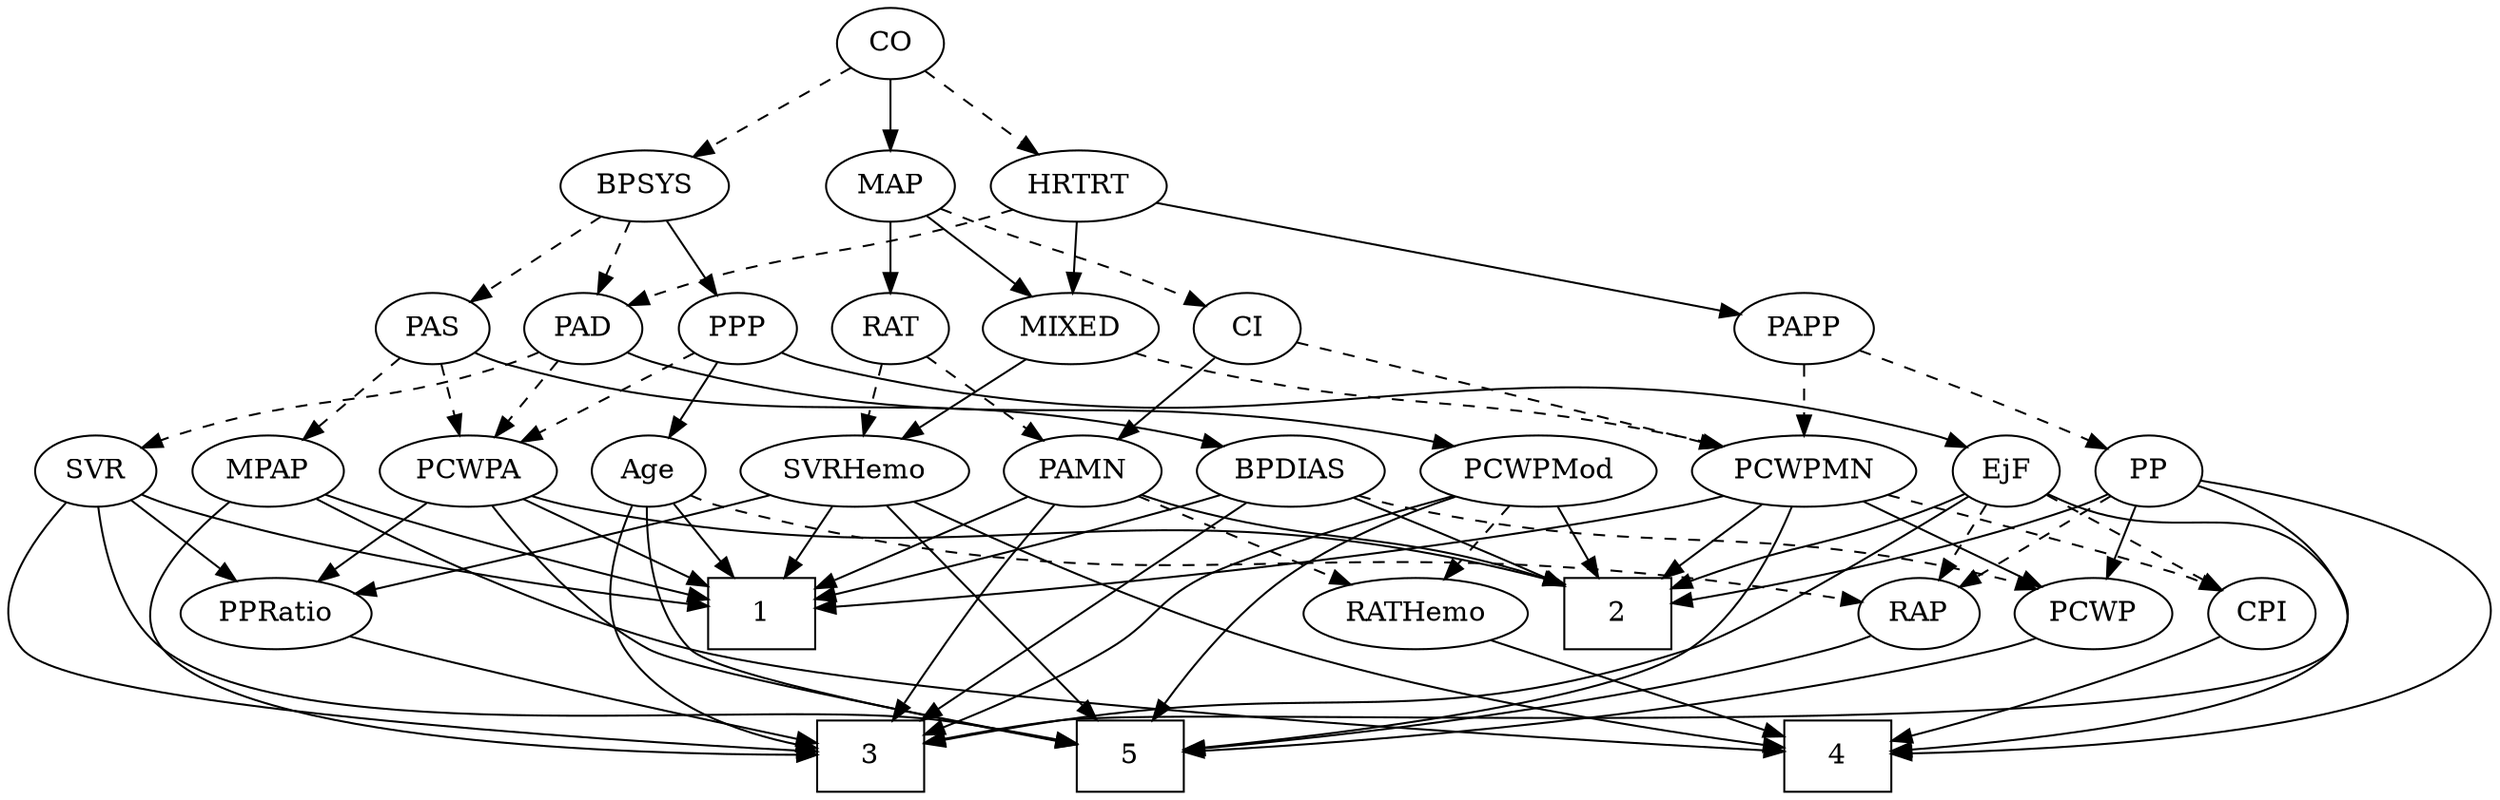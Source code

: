 strict digraph {
	graph [bb="0,0,1108.3,396"];
	node [label="\N"];
	1	[height=0.5,
		pos="229.95,90",
		shape=box,
		width=0.75];
	2	[height=0.5,
		pos="757.95,90",
		shape=box,
		width=0.75];
	3	[height=0.5,
		pos="284.95,18",
		shape=box,
		width=0.75];
	4	[height=0.5,
		pos="663.95,18",
		shape=box,
		width=0.75];
	5	[height=0.5,
		pos="464.95,18",
		shape=box,
		width=0.75];
	Age	[height=0.5,
		pos="100.95,162",
		width=0.75];
	Age -> 1	[pos="e,202.87,105.69 121.39,149.91 140.83,139.36 170.5,123.26 193.92,110.55",
		style=solid];
	Age -> 3	[pos="e,257.87,20.894 83.359,148.24 60.791,130.32 26.823,97.098 46.948,72 71.679,41.156 187.02,27.106 247.59,21.764",
		style=solid];
	Age -> 5	[pos="e,437.85,22.289 85.136,147.01 65.816,128.25 38.018,94.693 57.948,72 61.006,68.518 328.12,35.664 427.9,23.501",
		style=solid];
	RAP	[height=0.5,
		pos="530.95,90",
		width=0.77632];
	Age -> RAP	[pos="e,503.11,91.823 121.46,149.99 126.42,147.7 131.78,145.53 136.95,144 263.8,106.5 421.55,95.442 492.84,92.254",
		style=dashed];
	EjF	[height=0.5,
		pos="673.95,162",
		width=0.75];
	EjF -> 2	[pos="e,737.33,108.18 690.14,147.5 701.28,138.23 716.36,125.66 729.47,114.73",
		style=solid];
	EjF -> 3	[pos="e,312.19,30.885 652.92,150.23 648.08,147.98 642.89,145.77 637.95,144 575.82,121.81 556.49,128.99 493.95,108 476.8,102.24 376.87,\
59.02 321.63,34.993",
		style=solid];
	EjF -> 4	[pos="e,672.25,36.212 678.75,144.17 683.2,126.2 688.5,96.933 683.95,72 682.34,63.196 679.35,53.954 676.16,45.698",
		style=solid];
	EjF -> RAP	[pos="e,552.6,101.6 652.85,150.67 628.8,138.9 589.28,119.56 561.78,106.09",
		style=dashed];
	CPI	[height=0.5,
		pos="993.95,90",
		width=0.75];
	EjF -> CPI	[pos="e,973.42,101.97 694.47,150.03 699.43,147.74 704.79,145.56 709.95,144 816.59,111.87 851.31,140.13 957.95,108 959.88,107.42 961.85,\
106.74 963.81,106.01",
		style=dashed];
	RAP -> 5	[pos="e,481.01,36.04 516.95,74.155 508.57,65.264 497.7,53.742 488.07,43.529",
		style=solid];
	MIXED	[height=0.5,
		pos="542.95,234",
		width=1.1193];
	PCWPMN	[height=0.5,
		pos="890.95,162",
		width=1.3902];
	MIXED -> PCWPMN	[pos="e,854.31,174.36 572.74,221.68 579.02,219.57 585.65,217.55 591.95,216 696.68,190.21 726.56,202.98 831.95,180 836.05,179.11 840.28,\
178.08 844.51,177",
		style=dashed];
	SVRHemo	[height=0.5,
		pos="385.95,162",
		width=1.3902];
	MIXED -> SVRHemo	[pos="e,416.05,176.42 515.24,220.65 490.36,209.55 453.54,193.14 425.55,180.66",
		style=solid];
	MPAP	[height=0.5,
		pos="180.95,162",
		width=0.97491];
	MPAP -> 1	[pos="e,217.96,108.12 192.31,144.76 198.2,136.35 205.52,125.89 212.14,116.44",
		style=solid];
	MPAP -> 3	[pos="e,257.87,21.21 154.14,150.32 118.82,136.12 60.783,112.31 57.948,108 49.153,94.634 48.003,84.534 57.948,72 81.213,42.677 189.38,28.057 \
247.61,22.203",
		style=solid];
	MPAP -> 4	[pos="e,636.85,24.58 207.87,150.38 213.49,148.22 219.4,146 224.95,144 319.75,109.83 343.04,99.63 439.95,72 505.19,53.398 582.42,36.159 \
627.04,26.656",
		style=solid];
	BPSYS	[height=0.5,
		pos="339.95,306",
		width=1.0471];
	PAD	[height=0.5,
		pos="382.95,234",
		width=0.79437];
	BPSYS -> PAD	[pos="e,373.13,250.99 350.14,288.41 355.41,279.83 361.94,269.19 367.79,259.67",
		style=dashed];
	PAS	[height=0.5,
		pos="308.95,234",
		width=0.75];
	BPSYS -> PAS	[pos="e,316.38,251.79 332.44,288.05 328.86,279.97 324.5,270.12 320.51,261.11",
		style=dashed];
	PPP	[height=0.5,
		pos="236.95,234",
		width=0.75];
	BPSYS -> PPP	[pos="e,255.34,247.5 319.1,290.83 303.19,280.02 281.12,265.02 263.87,253.3",
		style=solid];
	SVR	[height=0.5,
		pos="27.948,162",
		width=0.77632];
	PAD -> SVR	[pos="e,49.049,174.02 361.25,221.99 356.02,219.7 350.37,217.53 344.95,216 224.17,182.02 185.55,214.59 64.948,180 62.794,179.38 60.607,\
178.66 58.428,177.86",
		style=dashed];
	PCWPMod	[height=0.5,
		pos="770.95,162",
		width=1.4443];
	PAD -> PCWPMod	[pos="e,733.09,174.49 404.64,221.97 409.87,219.69 415.52,217.52 420.95,216 545.62,181.19 583.04,205.44 709.95,180 714.31,179.13 718.82,\
178.1 723.31,177",
		style=solid];
	PCWPA	[height=0.5,
		pos="275.95,162",
		width=1.1555];
	PAD -> PCWPA	[pos="e,297.86,177.34 363.82,220.49 347.84,210.03 324.75,194.93 306.26,182.83",
		style=dashed];
	CO	[height=0.5,
		pos="456.95,378",
		width=0.75];
	CO -> BPSYS	[pos="e,362.81,320.68 437.36,365.28 419.38,354.52 392.41,338.39 371.4,325.82",
		style=dashed];
	MAP	[height=0.5,
		pos="456.95,306",
		width=0.84854];
	CO -> MAP	[pos="e,456.95,324.1 456.95,359.7 456.95,351.98 456.95,342.71 456.95,334.11",
		style=solid];
	HRTRT	[height=0.5,
		pos="544.95,306",
		width=1.1013];
	CO -> HRTRT	[pos="e,526.2,321.91 473.91,363.5 486.44,353.54 503.74,339.78 518.13,328.34",
		style=dashed];
	PAS -> MPAP	[pos="e,204.17,175.7 288.67,221.91 268.38,210.81 236.86,193.58 213.15,180.61",
		style=dashed];
	PAS -> PCWPA	[pos="e,283.94,179.96 301.13,216.41 297.28,208.25 292.55,198.22 288.24,189.07",
		style=dashed];
	BPDIAS	[height=0.5,
		pos="586.95,162",
		width=1.1735];
	PAS -> BPDIAS	[pos="e,555.24,174.08 329.52,222.19 334.48,219.9 339.82,217.67 344.95,216 426.69,189.44 451.71,201.4 534.95,180 538.36,179.12 541.88,178.14 \
545.4,177.11",
		style=solid];
	PAMN	[height=0.5,
		pos="489.95,162",
		width=1.011];
	PAMN -> 1	[pos="e,257.03,103.07 462.57,149.88 456.81,147.76 450.72,145.68 444.95,144 369.11,121.98 346.43,131.23 270.95,108 269.52,107.56 268.07,\
107.09 266.62,106.6",
		style=solid];
	PAMN -> 2	[pos="e,730.56,97.344 517.5,150.21 523.53,148.02 529.92,145.83 535.95,144 553.52,138.68 662.04,113.27 720.59,99.661",
		style=solid];
	PAMN -> 3	[pos="e,292.83,36.114 461.88,150.35 456.27,148.24 450.43,146.04 444.95,144 401.47,127.8 383.68,136.35 346.95,108 325.29,91.293 308.26,\
64.897 297.56,45.183",
		style=solid];
	RATHemo	[height=0.5,
		pos="625.95,90",
		width=1.3721];
	PAMN -> RATHemo	[pos="e,598.57,105.09 514.26,148.49 535.17,137.72 565.64,122.04 589.47,109.78",
		style=dashed];
	RATHemo -> 4	[pos="e,654.57,36.275 635.15,72.055 639.52,64.007 644.84,54.205 649.71,45.226",
		style=solid];
	CPI -> 4	[pos="e,691.28,21.506 973.38,78.156 968.43,75.864 963.08,73.643 957.95,72 868.39,43.334 758.21,28.687 701.55,22.581",
		style=solid];
	RAT	[height=0.5,
		pos="456.95,234",
		width=0.75827];
	RAT -> PAMN	[pos="e,481.95,179.96 464.77,216.41 468.62,208.25 473.34,198.22 477.66,189.07",
		style=dashed];
	RAT -> SVRHemo	[pos="e,402.38,179.2 442.24,218.5 432.8,209.19 420.33,196.9 409.53,186.25",
		style=dashed];
	SVR -> 1	[pos="e,202.74,98.651 49.674,150.49 54.645,148.24 59.94,145.95 64.948,144 108.15,127.21 159.11,111.43 192.85,101.53",
		style=solid];
	SVR -> 3	[pos="e,257.89,20.86 24.291,143.92 21.122,124.07 19.435,91.549 36.948,72 64.58,41.155 185.52,27.023 247.71,21.697",
		style=solid];
	SVR -> 5	[pos="e,437.85,22.235 26.459,143.75 25.747,123.42 28.031,90.115 47.948,72 51.467,68.799 326.17,35.619 427.74,23.446",
		style=solid];
	PPRatio	[height=0.5,
		pos="106.95,90",
		width=1.1013];
	SVR -> PPRatio	[pos="e,89.614,106.36 43.934,146.83 54.808,137.2 69.419,124.25 81.834,113.25",
		style=solid];
	PCWPMod -> 2	[pos="e,761.12,108.1 767.73,143.7 766.3,135.98 764.58,126.71 762.98,118.11",
		style=solid];
	PCWPMod -> 3	[pos="e,312,22.351 783.16,144.42 796.05,124.75 812.17,92.103 793.95,72 766.58,41.803 469.46,40.389 428.95,36 392.62,32.064 351.18,27.125 \
322.12,23.587",
		style=solid];
	PCWPMod -> 5	[pos="e,492.09,21.998 792.53,145.57 815.89,127.02 847.24,95.48 826.95,72 816.35,59.736 592.41,33.323 502.16,23.13",
		style=solid];
	PCWPMod -> RATHemo	[pos="e,654.4,104.73 741.95,147 719.48,136.15 688.16,121.03 663.73,109.24",
		style=dashed];
	PCWPA -> 1	[pos="e,241.41,108.45 265.05,144.41 259.65,136.2 253.01,126.1 246.97,116.9",
		style=solid];
	PCWPA -> 2	[pos="e,730.7,98.12 306.39,149.63 313.08,147.48 320.19,145.45 326.95,144 482.88,110.58 526.59,133.9 683.95,108 696.02,106.01 709.06,103.23 \
720.79,100.49",
		style=solid];
	PCWPA -> 5	[pos="e,437.87,22.336 244.81,149.77 226.44,141.33 204.73,127.8 193.95,108 186.3,93.947 183.78,84.352 193.95,72 208.73,54.047 356.8,32.86 \
427.6,23.656",
		style=solid];
	PCWPA -> PPRatio	[pos="e,135.34,102.76 246.9,148.97 218.71,137.29 175.78,119.51 144.91,106.72",
		style=solid];
	PCWPMN -> 1	[pos="e,256.96,92.683 855.02,149.46 847.46,147.37 839.49,145.41 831.95,144 722.53,123.62 381.02,100.62 267.24,93.338",
		style=solid];
	PCWPMN -> 2	[pos="e,785.15,105.32 863.71,146.67 843.63,136.1 816.1,121.61 794.17,110.06",
		style=solid];
	PCWPMN -> 5	[pos="e,492.05,21.949 927.45,149.46 966.54,136.73 1023.8,116.88 1029.9,108 1039,94.824 1040.7,83.807 1029.9,72 999.68,38.905 672.58,40.326 \
627.95,36 584.76,31.814 535.19,26.583 502.16,23.037",
		style=solid];
	PCWPMN -> CPI	[pos="e,975.76,103.36 913.3,145.81 929.22,134.99 950.68,120.4 967.46,109",
		style=dashed];
	PCWP	[height=0.5,
		pos="913.95,90",
		width=0.97491];
	PCWPMN -> PCWP	[pos="e,908.43,107.79 896.52,144.05 899.14,136.06 902.34,126.33 905.27,117.4",
		style=solid];
	SVRHemo -> 1	[pos="e,257.06,103.17 355.87,147.5 330.29,136.02 293.48,119.51 266.26,107.29",
		style=solid];
	SVRHemo -> 4	[pos="e,636.76,24.078 401.67,144.62 421.49,124.83 457.4,91.763 493.95,72 536.77,48.845 591.22,34.124 626.81,26.221",
		style=solid];
	SVRHemo -> 5	[pos="e,455.34,36.268 395.32,144.15 408.91,119.73 434.2,74.265 450.27,45.375",
		style=solid];
	SVRHemo -> PPRatio	[pos="e,141.74,98.882 348.56,149.96 341.4,147.92 333.96,145.85 326.95,144 266.52,128.02 196.22,111.43 151.67,101.16",
		style=solid];
	BPDIAS -> 1	[pos="e,257.42,95.254 555.54,149.93 548.79,147.78 541.68,145.68 534.95,144 484.72,131.5 337.42,107.8 267.55,96.839",
		style=solid];
	BPDIAS -> 2	[pos="e,730.91,102.07 616.34,148.97 645.51,137.03 690.26,118.71 721.63,105.87",
		style=solid];
	BPDIAS -> 3	[pos="e,307.31,36.059 554.5,150.37 548.03,148.25 541.27,146.05 534.95,144 485.21,127.88 470.21,130.36 422.95,108 383.88,89.518 342.69,\
61.716 315.59,42.113",
		style=solid];
	BPDIAS -> PCWP	[pos="e,880.49,95.961 618.31,149.82 624.76,147.73 631.54,145.68 637.95,144 719.1,122.78 815.73,106.16 870.45,97.529",
		style=dashed];
	MAP -> MIXED	[pos="e,524.38,250.11 474.35,290.83 486.38,281.04 502.62,267.83 516.27,256.71",
		style=solid];
	MAP -> RAT	[pos="e,456.95,252.1 456.95,287.7 456.95,279.98 456.95,270.71 456.95,262.11",
		style=solid];
	CI	[height=0.5,
		pos="627.95,234",
		width=0.75];
	MAP -> CI	[pos="e,606.76,245.36 480.79,294.37 485.78,292.22 491.02,290 495.95,288 538.18,270.89 549.98,269.74 591.95,252 593.76,251.23 595.62,250.43 \
597.49,249.6",
		style=dashed];
	PP	[height=0.5,
		pos="985.95,162",
		width=0.75];
	PP -> 2	[pos="e,785.12,96.944 964.89,150.32 960.05,148.07 954.87,145.83 949.95,144 897.27,124.46 834.12,108.37 795.01,99.227",
		style=solid];
	PP -> 3	[pos="e,311.97,22.662 1001.9,147.15 1021.8,128.25 1050.9,94.208 1029.9,72 984.08,23.303 495.58,41.924 428.95,36 392.55,32.764 351.12,27.731 \
322.08,23.98",
		style=solid];
	PP -> 4	[pos="e,691.25,20.246 1012.3,157.15 1039.8,151.57 1081.5,138.36 1100.9,108 1109.6,94.525 1111.6,83.975 1100.9,72 1074.6,42.236 802.22,\
25.836 701.3,20.744",
		style=solid];
	PP -> RAP	[pos="e,552.01,102.15 965.48,149.84 960.52,147.56 955.15,145.43 949.95,144 785.49,98.914 732.64,152.22 567.95,108 565.78,107.42 563.59,\
106.72 561.4,105.95",
		style=dashed];
	PP -> PCWP	[pos="e,929.75,106.36 971.38,146.83 961.56,137.29 948.4,124.5 937.16,113.57",
		style=solid];
	PPP -> Age	[pos="e,121.8,173.73 216.29,222.37 193.53,210.65 156.7,191.7 130.8,178.37",
		style=solid];
	PPP -> EjF	[pos="e,653.47,174.14 257.42,221.86 262.38,219.58 267.75,217.44 272.95,216 430.06,172.56 480.83,223.44 637.95,180 639.9,179.46 641.87,\
178.82 643.84,178.12",
		style=solid];
	PPP -> PCWPA	[pos="e,266.68,179.63 245.99,216.76 250.65,208.4 256.44,198.02 261.68,188.61",
		style=dashed];
	PPRatio -> 3	[pos="e,257.72,29.708 135.94,77.597 166.61,65.538 215.06,46.484 248.34,33.397",
		style=solid];
	PCWP -> 5	[pos="e,492.12,21.875 886.77,78.476 879.74,76.06 872.13,73.704 864.95,72 796.24,55.708 587.7,32.209 502.16,22.957",
		style=solid];
	CI -> PAMN	[pos="e,514.37,175.39 606.99,222.37 584.83,211.13 549.54,193.23 523.5,180.02",
		style=solid];
	CI -> PCWPMN	[pos="e,853.22,174.03 652.81,226.76 691.29,217.07 767.54,197.64 831.95,180 835.71,178.97 839.61,177.88 843.53,176.78",
		style=dashed];
	PAPP	[height=0.5,
		pos="890.95,234",
		width=0.88464];
	PAPP -> PCWPMN	[pos="e,890.95,180.1 890.95,215.7 890.95,207.98 890.95,198.71 890.95,190.11",
		style=dashed];
	PAPP -> PP	[pos="e,968.5,175.86 909.72,219.17 924.13,208.55 944.21,193.76 960.14,182.02",
		style=dashed];
	HRTRT -> MIXED	[pos="e,543.44,252.1 544.45,287.7 544.23,279.98 543.97,270.71 543.72,262.11",
		style=solid];
	HRTRT -> PAD	[pos="e,405.42,245.13 516.82,293.14 491.65,282.48 453.77,266.35 420.95,252 418.9,251.11 416.8,250.18 414.68,249.24",
		style=dashed];
	HRTRT -> PAPP	[pos="e,861.33,240.99 580.35,297.84 645.39,284.68 783.44,256.75 851.43,242.99",
		style=solid];
}
